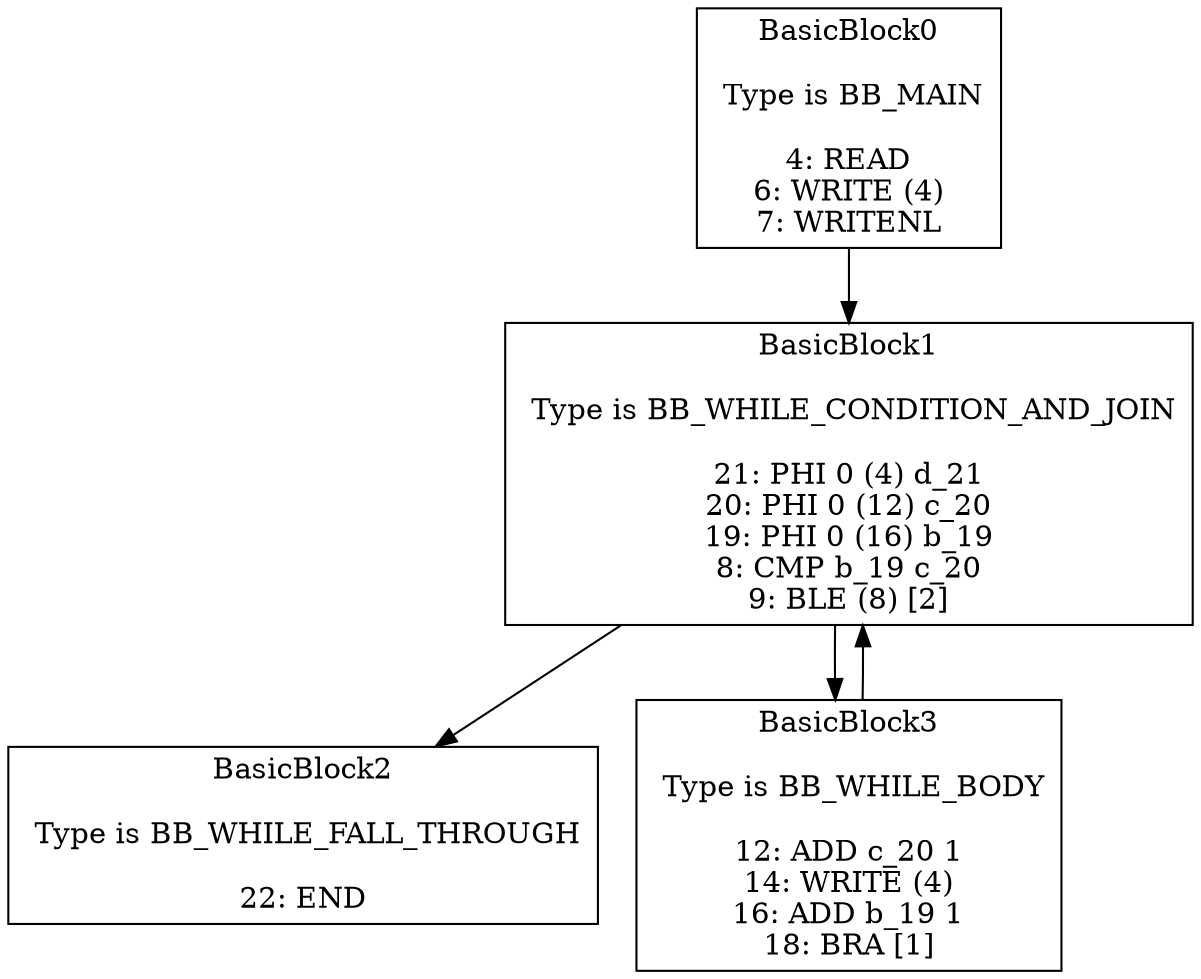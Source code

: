 digraph{
BasicBlock0 -> BasicBlock1
BasicBlock1 -> BasicBlock2
BasicBlock1 -> BasicBlock3
BasicBlock3 -> BasicBlock1
BasicBlock0[shape="box", label="BasicBlock0

 Type is BB_MAIN

4: READ
6: WRITE (4)
7: WRITENL
"]
BasicBlock1[shape="box", label="BasicBlock1

 Type is BB_WHILE_CONDITION_AND_JOIN

21: PHI 0 (4) d_21
20: PHI 0 (12) c_20
19: PHI 0 (16) b_19
8: CMP b_19 c_20
9: BLE (8) [2]
"]
BasicBlock2[shape="box", label="BasicBlock2

 Type is BB_WHILE_FALL_THROUGH

22: END
"]
BasicBlock3[shape="box", label="BasicBlock3

 Type is BB_WHILE_BODY

12: ADD c_20 1
14: WRITE (4)
16: ADD b_19 1
18: BRA [1]
"]
}
